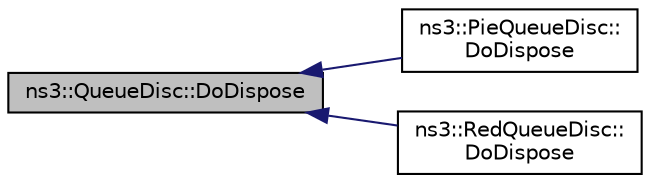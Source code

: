digraph "ns3::QueueDisc::DoDispose"
{
  edge [fontname="Helvetica",fontsize="10",labelfontname="Helvetica",labelfontsize="10"];
  node [fontname="Helvetica",fontsize="10",shape=record];
  rankdir="LR";
  Node1 [label="ns3::QueueDisc::DoDispose",height=0.2,width=0.4,color="black", fillcolor="grey75", style="filled", fontcolor="black"];
  Node1 -> Node2 [dir="back",color="midnightblue",fontsize="10",style="solid"];
  Node2 [label="ns3::PieQueueDisc::\lDoDispose",height=0.2,width=0.4,color="black", fillcolor="white", style="filled",URL="$da/d04/classns3_1_1PieQueueDisc.html#a8753e73c53483d005228c173cec22de9",tooltip="Dispose of the object. "];
  Node1 -> Node3 [dir="back",color="midnightblue",fontsize="10",style="solid"];
  Node3 [label="ns3::RedQueueDisc::\lDoDispose",height=0.2,width=0.4,color="black", fillcolor="white", style="filled",URL="$d5/d02/classns3_1_1RedQueueDisc.html#abacb7d43d9b3f20a59b5e4a57c7be8e2",tooltip="Dispose of the object. "];
}
